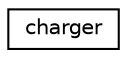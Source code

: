 digraph "Graphical Class Hierarchy"
{
  edge [fontname="Helvetica",fontsize="10",labelfontname="Helvetica",labelfontsize="10"];
  node [fontname="Helvetica",fontsize="10",shape=record];
  rankdir="LR";
  Node0 [label="charger",height=0.2,width=0.4,color="black", fillcolor="white", style="filled",URL="$classcharger.html",tooltip="permet d&#39;afficher les sauvegardes et cliquer sur une "];
}
